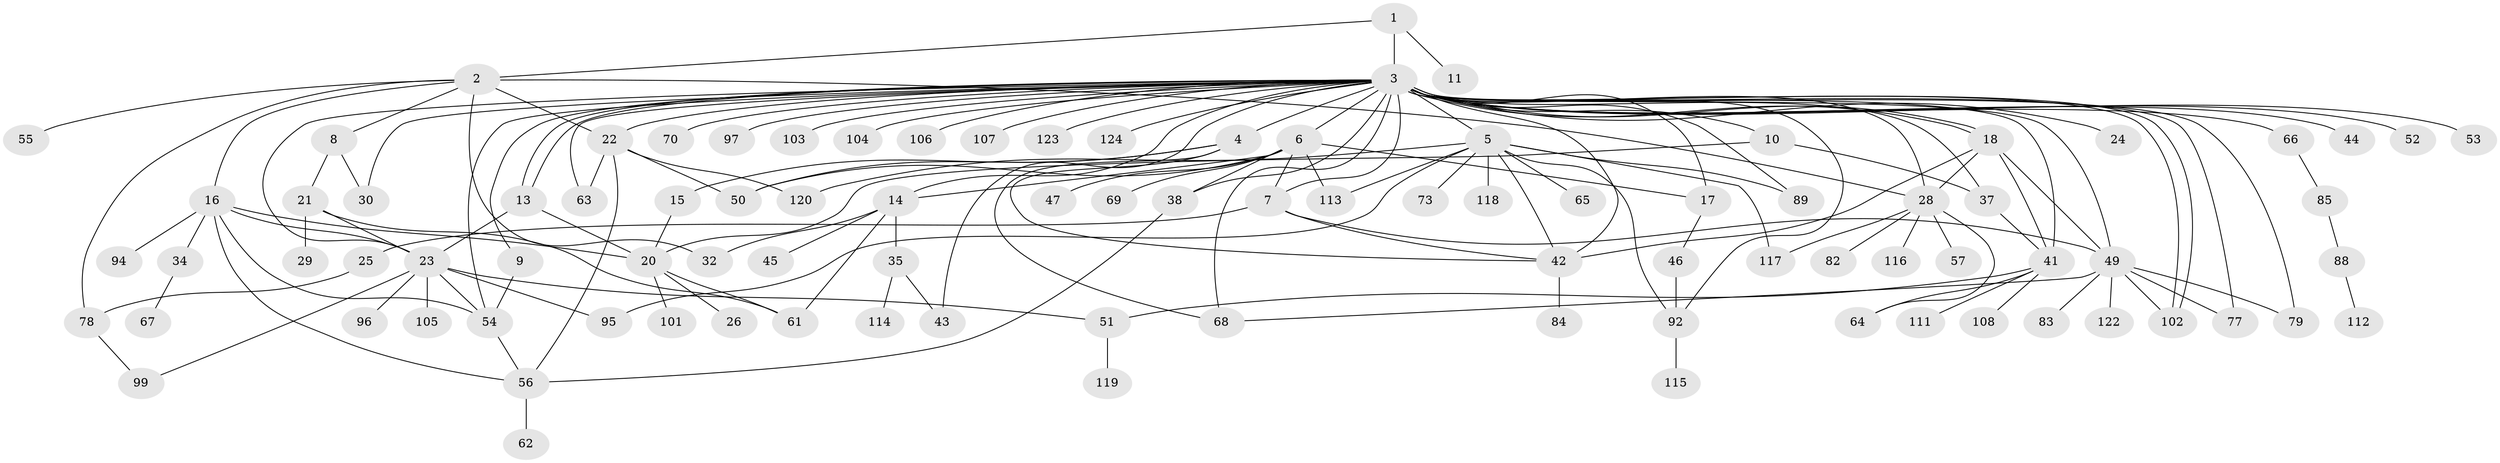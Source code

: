 // original degree distribution, {3: 0.176, 8: 0.024, 38: 0.008, 2: 0.192, 12: 0.008, 10: 0.024, 1: 0.424, 5: 0.04, 6: 0.032, 4: 0.056, 11: 0.008, 7: 0.008}
// Generated by graph-tools (version 1.1) at 2025/11/02/27/25 16:11:10]
// undirected, 95 vertices, 149 edges
graph export_dot {
graph [start="1"]
  node [color=gray90,style=filled];
  1;
  2 [super="+81"];
  3 [super="+19"];
  4 [super="+12"];
  5 [super="+39"];
  6 [super="+40"];
  7 [super="+31"];
  8;
  9;
  10;
  11;
  13 [super="+71"];
  14;
  15 [super="+36"];
  16 [super="+48"];
  17 [super="+100"];
  18;
  20 [super="+33"];
  21;
  22 [super="+27"];
  23 [super="+59"];
  24;
  25;
  26;
  28 [super="+75"];
  29;
  30;
  32 [super="+98"];
  34 [super="+58"];
  35;
  37 [super="+87"];
  38;
  41;
  42 [super="+90"];
  43;
  44;
  45 [super="+91"];
  46;
  47;
  49 [super="+93"];
  50;
  51;
  52;
  53;
  54 [super="+60"];
  55;
  56;
  57;
  61 [super="+86"];
  62;
  63 [super="+74"];
  64 [super="+76"];
  65;
  66 [super="+72"];
  67;
  68;
  69;
  70;
  73;
  77 [super="+109"];
  78 [super="+110"];
  79 [super="+80"];
  82;
  83;
  84;
  85;
  88;
  89;
  92;
  94;
  95;
  96;
  97;
  99;
  101;
  102;
  103;
  104;
  105;
  106;
  107;
  108;
  111;
  112;
  113;
  114;
  115;
  116;
  117;
  118;
  119;
  120 [super="+121"];
  122 [super="+125"];
  123;
  124;
  1 -- 2;
  1 -- 3;
  1 -- 11;
  2 -- 8;
  2 -- 16;
  2 -- 22;
  2 -- 28;
  2 -- 32 [weight=2];
  2 -- 55;
  2 -- 78;
  3 -- 4;
  3 -- 5;
  3 -- 6;
  3 -- 7;
  3 -- 9;
  3 -- 10;
  3 -- 13;
  3 -- 13;
  3 -- 14;
  3 -- 18;
  3 -- 18;
  3 -- 22;
  3 -- 23;
  3 -- 24;
  3 -- 30;
  3 -- 38;
  3 -- 43;
  3 -- 44;
  3 -- 53;
  3 -- 63;
  3 -- 66;
  3 -- 68;
  3 -- 70;
  3 -- 77;
  3 -- 89;
  3 -- 92;
  3 -- 97;
  3 -- 102;
  3 -- 102;
  3 -- 103;
  3 -- 104;
  3 -- 106;
  3 -- 123;
  3 -- 37;
  3 -- 41;
  3 -- 42 [weight=2];
  3 -- 107;
  3 -- 28;
  3 -- 79;
  3 -- 49;
  3 -- 52;
  3 -- 124;
  3 -- 54;
  3 -- 17;
  4 -- 50;
  4 -- 68;
  4 -- 15;
  4 -- 42;
  5 -- 42;
  5 -- 65;
  5 -- 73;
  5 -- 89;
  5 -- 92;
  5 -- 95;
  5 -- 113;
  5 -- 117;
  5 -- 118;
  5 -- 120;
  6 -- 7 [weight=2];
  6 -- 14;
  6 -- 17;
  6 -- 38;
  6 -- 47;
  6 -- 50;
  6 -- 69;
  6 -- 113;
  7 -- 25;
  7 -- 42;
  7 -- 49 [weight=2];
  8 -- 21;
  8 -- 30;
  9 -- 54;
  10 -- 20;
  10 -- 37;
  13 -- 23;
  13 -- 20;
  14 -- 32;
  14 -- 35;
  14 -- 45;
  14 -- 61;
  15 -- 20;
  16 -- 34;
  16 -- 54;
  16 -- 23;
  16 -- 56;
  16 -- 94;
  16 -- 20;
  17 -- 46;
  18 -- 41;
  18 -- 42;
  18 -- 49;
  18 -- 28;
  20 -- 26;
  20 -- 101;
  20 -- 61;
  21 -- 23;
  21 -- 29;
  21 -- 61;
  22 -- 50;
  22 -- 56;
  22 -- 63;
  22 -- 120;
  23 -- 51;
  23 -- 54;
  23 -- 95;
  23 -- 96;
  23 -- 99;
  23 -- 105;
  25 -- 78;
  28 -- 57;
  28 -- 64;
  28 -- 82;
  28 -- 116;
  28 -- 117;
  34 -- 67;
  35 -- 43;
  35 -- 114;
  37 -- 41;
  38 -- 56;
  41 -- 51;
  41 -- 64;
  41 -- 108;
  41 -- 111;
  42 -- 84;
  46 -- 92;
  49 -- 68;
  49 -- 77;
  49 -- 79;
  49 -- 83;
  49 -- 102;
  49 -- 122;
  51 -- 119;
  54 -- 56;
  56 -- 62;
  66 -- 85;
  78 -- 99;
  85 -- 88;
  88 -- 112;
  92 -- 115;
}
